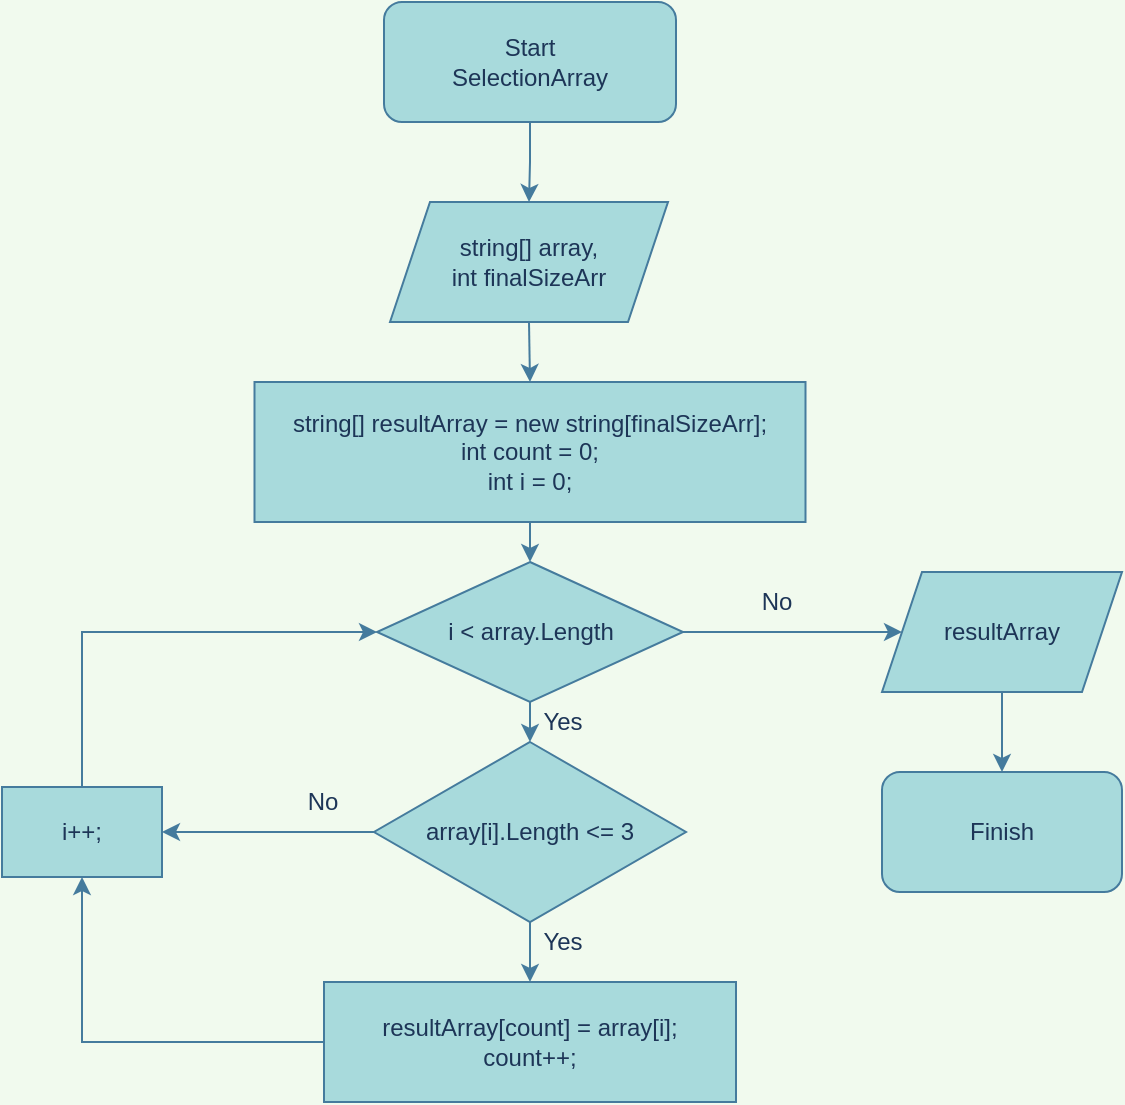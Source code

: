 <mxfile version="20.2.3" type="device"><diagram id="NWzNlvZDQiLfs8qOrjrg" name="Страница 1"><mxGraphModel dx="1038" dy="659" grid="1" gridSize="10" guides="1" tooltips="1" connect="1" arrows="1" fold="1" page="1" pageScale="1" pageWidth="827" pageHeight="1169" background="#F1FAEE" math="0" shadow="0"><root><mxCell id="0"/><mxCell id="1" parent="0"/><mxCell id="W11csClRDSrAPTjYBLzC-3" style="edgeStyle=orthogonalEdgeStyle;rounded=0;orthogonalLoop=1;jettySize=auto;html=1;exitX=0.5;exitY=1;exitDx=0;exitDy=0;entryX=0.5;entryY=0;entryDx=0;entryDy=0;labelBackgroundColor=#F1FAEE;strokeColor=#457B9D;fontColor=#1D3557;" parent="1" source="W11csClRDSrAPTjYBLzC-1" target="W11csClRDSrAPTjYBLzC-2" edge="1"><mxGeometry relative="1" as="geometry"/></mxCell><mxCell id="W11csClRDSrAPTjYBLzC-1" value="Start&lt;br&gt;SelectionArray" style="rounded=1;whiteSpace=wrap;html=1;fillColor=#A8DADC;strokeColor=#457B9D;fontColor=#1D3557;" parent="1" vertex="1"><mxGeometry x="341" y="50" width="146" height="60" as="geometry"/></mxCell><mxCell id="W11csClRDSrAPTjYBLzC-6" style="edgeStyle=orthogonalEdgeStyle;rounded=0;orthogonalLoop=1;jettySize=auto;html=1;exitX=0.5;exitY=1;exitDx=0;exitDy=0;entryX=0.5;entryY=0;entryDx=0;entryDy=0;labelBackgroundColor=#F1FAEE;strokeColor=#457B9D;fontColor=#1D3557;" parent="1" source="W11csClRDSrAPTjYBLzC-2" target="W11csClRDSrAPTjYBLzC-5" edge="1"><mxGeometry relative="1" as="geometry"/></mxCell><mxCell id="W11csClRDSrAPTjYBLzC-2" value="string[] array,&lt;br&gt;int finalSizeArr" style="shape=parallelogram;perimeter=parallelogramPerimeter;whiteSpace=wrap;html=1;fixedSize=1;fillColor=#A8DADC;strokeColor=#457B9D;fontColor=#1D3557;" parent="1" vertex="1"><mxGeometry x="344" y="150" width="139" height="60" as="geometry"/></mxCell><mxCell id="W11csClRDSrAPTjYBLzC-9" style="edgeStyle=orthogonalEdgeStyle;rounded=0;orthogonalLoop=1;jettySize=auto;html=1;exitX=0.5;exitY=1;exitDx=0;exitDy=0;entryX=0.5;entryY=0;entryDx=0;entryDy=0;labelBackgroundColor=#F1FAEE;strokeColor=#457B9D;fontColor=#1D3557;" parent="1" source="W11csClRDSrAPTjYBLzC-4" target="W11csClRDSrAPTjYBLzC-8" edge="1"><mxGeometry relative="1" as="geometry"/></mxCell><mxCell id="W11csClRDSrAPTjYBLzC-23" style="edgeStyle=orthogonalEdgeStyle;rounded=0;orthogonalLoop=1;jettySize=auto;html=1;entryX=0;entryY=0.5;entryDx=0;entryDy=0;labelBackgroundColor=#F1FAEE;strokeColor=#457B9D;fontColor=#1D3557;" parent="1" source="W11csClRDSrAPTjYBLzC-4" target="W11csClRDSrAPTjYBLzC-21" edge="1"><mxGeometry relative="1" as="geometry"/></mxCell><mxCell id="W11csClRDSrAPTjYBLzC-4" value="i &amp;lt; array.Length" style="rhombus;whiteSpace=wrap;html=1;fillColor=#A8DADC;strokeColor=#457B9D;fontColor=#1D3557;" parent="1" vertex="1"><mxGeometry x="337.5" y="330" width="153" height="70" as="geometry"/></mxCell><mxCell id="W11csClRDSrAPTjYBLzC-7" style="edgeStyle=orthogonalEdgeStyle;rounded=0;orthogonalLoop=1;jettySize=auto;html=1;exitX=0.5;exitY=1;exitDx=0;exitDy=0;entryX=0.5;entryY=0;entryDx=0;entryDy=0;labelBackgroundColor=#F1FAEE;strokeColor=#457B9D;fontColor=#1D3557;" parent="1" source="W11csClRDSrAPTjYBLzC-5" target="W11csClRDSrAPTjYBLzC-4" edge="1"><mxGeometry relative="1" as="geometry"/></mxCell><mxCell id="W11csClRDSrAPTjYBLzC-5" value="string[] resultArray = new string[finalSizeArr];&lt;br&gt;int count = 0;&lt;br&gt;int i = 0;" style="rounded=0;whiteSpace=wrap;html=1;fillColor=#A8DADC;strokeColor=#457B9D;fontColor=#1D3557;" parent="1" vertex="1"><mxGeometry x="276.25" y="240" width="275.5" height="70" as="geometry"/></mxCell><mxCell id="W11csClRDSrAPTjYBLzC-12" style="edgeStyle=orthogonalEdgeStyle;rounded=0;orthogonalLoop=1;jettySize=auto;html=1;exitX=0.5;exitY=1;exitDx=0;exitDy=0;entryX=0.5;entryY=0;entryDx=0;entryDy=0;labelBackgroundColor=#F1FAEE;strokeColor=#457B9D;fontColor=#1D3557;" parent="1" source="W11csClRDSrAPTjYBLzC-8" target="W11csClRDSrAPTjYBLzC-10" edge="1"><mxGeometry relative="1" as="geometry"/></mxCell><mxCell id="W11csClRDSrAPTjYBLzC-16" style="edgeStyle=orthogonalEdgeStyle;rounded=0;orthogonalLoop=1;jettySize=auto;html=1;entryX=1;entryY=0.5;entryDx=0;entryDy=0;labelBackgroundColor=#F1FAEE;strokeColor=#457B9D;fontColor=#1D3557;" parent="1" source="W11csClRDSrAPTjYBLzC-8" target="W11csClRDSrAPTjYBLzC-14" edge="1"><mxGeometry relative="1" as="geometry"/></mxCell><mxCell id="W11csClRDSrAPTjYBLzC-8" value="array[i].Length &amp;lt;= 3" style="rhombus;whiteSpace=wrap;html=1;fillColor=#A8DADC;strokeColor=#457B9D;fontColor=#1D3557;" parent="1" vertex="1"><mxGeometry x="336" y="420" width="156" height="90" as="geometry"/></mxCell><mxCell id="W11csClRDSrAPTjYBLzC-15" style="edgeStyle=orthogonalEdgeStyle;rounded=0;orthogonalLoop=1;jettySize=auto;html=1;entryX=0.5;entryY=1;entryDx=0;entryDy=0;labelBackgroundColor=#F1FAEE;strokeColor=#457B9D;fontColor=#1D3557;" parent="1" source="W11csClRDSrAPTjYBLzC-10" target="W11csClRDSrAPTjYBLzC-14" edge="1"><mxGeometry relative="1" as="geometry"/></mxCell><mxCell id="W11csClRDSrAPTjYBLzC-10" value="resultArray[count] = array[i];&lt;br&gt;count++;" style="rounded=0;whiteSpace=wrap;html=1;fillColor=#A8DADC;strokeColor=#457B9D;fontColor=#1D3557;" parent="1" vertex="1"><mxGeometry x="311" y="540" width="206" height="60" as="geometry"/></mxCell><mxCell id="W11csClRDSrAPTjYBLzC-17" style="edgeStyle=orthogonalEdgeStyle;rounded=0;orthogonalLoop=1;jettySize=auto;html=1;entryX=0;entryY=0.5;entryDx=0;entryDy=0;labelBackgroundColor=#F1FAEE;strokeColor=#457B9D;fontColor=#1D3557;" parent="1" source="W11csClRDSrAPTjYBLzC-14" target="W11csClRDSrAPTjYBLzC-4" edge="1"><mxGeometry relative="1" as="geometry"><Array as="points"><mxPoint x="190" y="365"/></Array></mxGeometry></mxCell><mxCell id="W11csClRDSrAPTjYBLzC-14" value="i++;" style="rounded=0;whiteSpace=wrap;html=1;fillColor=#A8DADC;strokeColor=#457B9D;fontColor=#1D3557;" parent="1" vertex="1"><mxGeometry x="150" y="442.5" width="80" height="45" as="geometry"/></mxCell><mxCell id="W11csClRDSrAPTjYBLzC-18" value="Yes" style="text;html=1;align=center;verticalAlign=middle;resizable=0;points=[];autosize=1;strokeColor=none;fillColor=none;fontColor=#1D3557;" parent="1" vertex="1"><mxGeometry x="410" y="395" width="40" height="30" as="geometry"/></mxCell><mxCell id="W11csClRDSrAPTjYBLzC-19" value="Yes" style="text;html=1;align=center;verticalAlign=middle;resizable=0;points=[];autosize=1;strokeColor=none;fillColor=none;fontColor=#1D3557;" parent="1" vertex="1"><mxGeometry x="410" y="505" width="40" height="30" as="geometry"/></mxCell><mxCell id="W11csClRDSrAPTjYBLzC-20" value="No" style="text;html=1;align=center;verticalAlign=middle;resizable=0;points=[];autosize=1;strokeColor=none;fillColor=none;fontColor=#1D3557;" parent="1" vertex="1"><mxGeometry x="290" y="435" width="40" height="30" as="geometry"/></mxCell><mxCell id="W11csClRDSrAPTjYBLzC-27" style="edgeStyle=orthogonalEdgeStyle;rounded=0;orthogonalLoop=1;jettySize=auto;html=1;labelBackgroundColor=#F1FAEE;strokeColor=#457B9D;fontColor=#1D3557;" parent="1" source="W11csClRDSrAPTjYBLzC-21" target="W11csClRDSrAPTjYBLzC-26" edge="1"><mxGeometry relative="1" as="geometry"/></mxCell><mxCell id="W11csClRDSrAPTjYBLzC-21" value="resultArray" style="shape=parallelogram;perimeter=parallelogramPerimeter;whiteSpace=wrap;html=1;fixedSize=1;fillColor=#A8DADC;strokeColor=#457B9D;fontColor=#1D3557;" parent="1" vertex="1"><mxGeometry x="590" y="335" width="120" height="60" as="geometry"/></mxCell><mxCell id="W11csClRDSrAPTjYBLzC-24" value="No" style="text;html=1;align=center;verticalAlign=middle;resizable=0;points=[];autosize=1;strokeColor=none;fillColor=none;fontColor=#1D3557;" parent="1" vertex="1"><mxGeometry x="517" y="335" width="40" height="30" as="geometry"/></mxCell><mxCell id="W11csClRDSrAPTjYBLzC-26" value="Finish" style="rounded=1;whiteSpace=wrap;html=1;fillColor=#A8DADC;strokeColor=#457B9D;fontColor=#1D3557;" parent="1" vertex="1"><mxGeometry x="590" y="435" width="120" height="60" as="geometry"/></mxCell></root></mxGraphModel></diagram></mxfile>